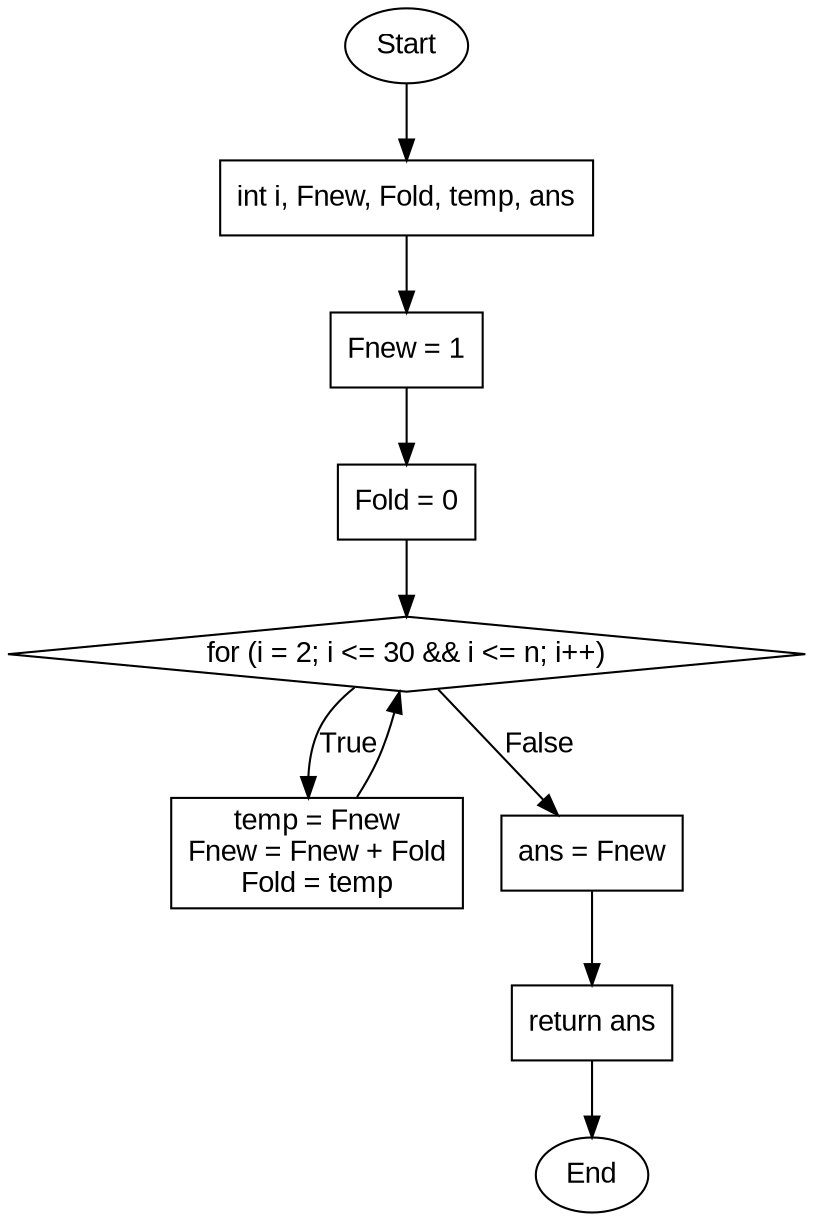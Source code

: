 digraph fib {
    rankdir=TB;
    node [shape=box, fontname=Arial];
    edge [fontname=Arial];

    start [label="Start", shape=ellipse];
    end [label="End", shape=ellipse];
    decl [label="int i, Fnew, Fold, temp, ans"];
    init1 [label="Fnew = 1"];
    init2 [label="Fold = 0"];
    for_cond [label="for (i = 2; i <= 30 && i <= n; i++)", shape=diamond];
    loop_body [label="temp = Fnew\nFnew = Fnew + Fold\nFold = temp"];
    assign_ans [label="ans = Fnew"];
    return_stmt [label="return ans"];

    start -> decl;
    decl -> init1;
    init1 -> init2;
    init2 -> for_cond;
    for_cond -> loop_body [label="True"];
    for_cond -> assign_ans [label="False"];
    loop_body -> for_cond;
    assign_ans -> return_stmt;
    return_stmt -> end;
}